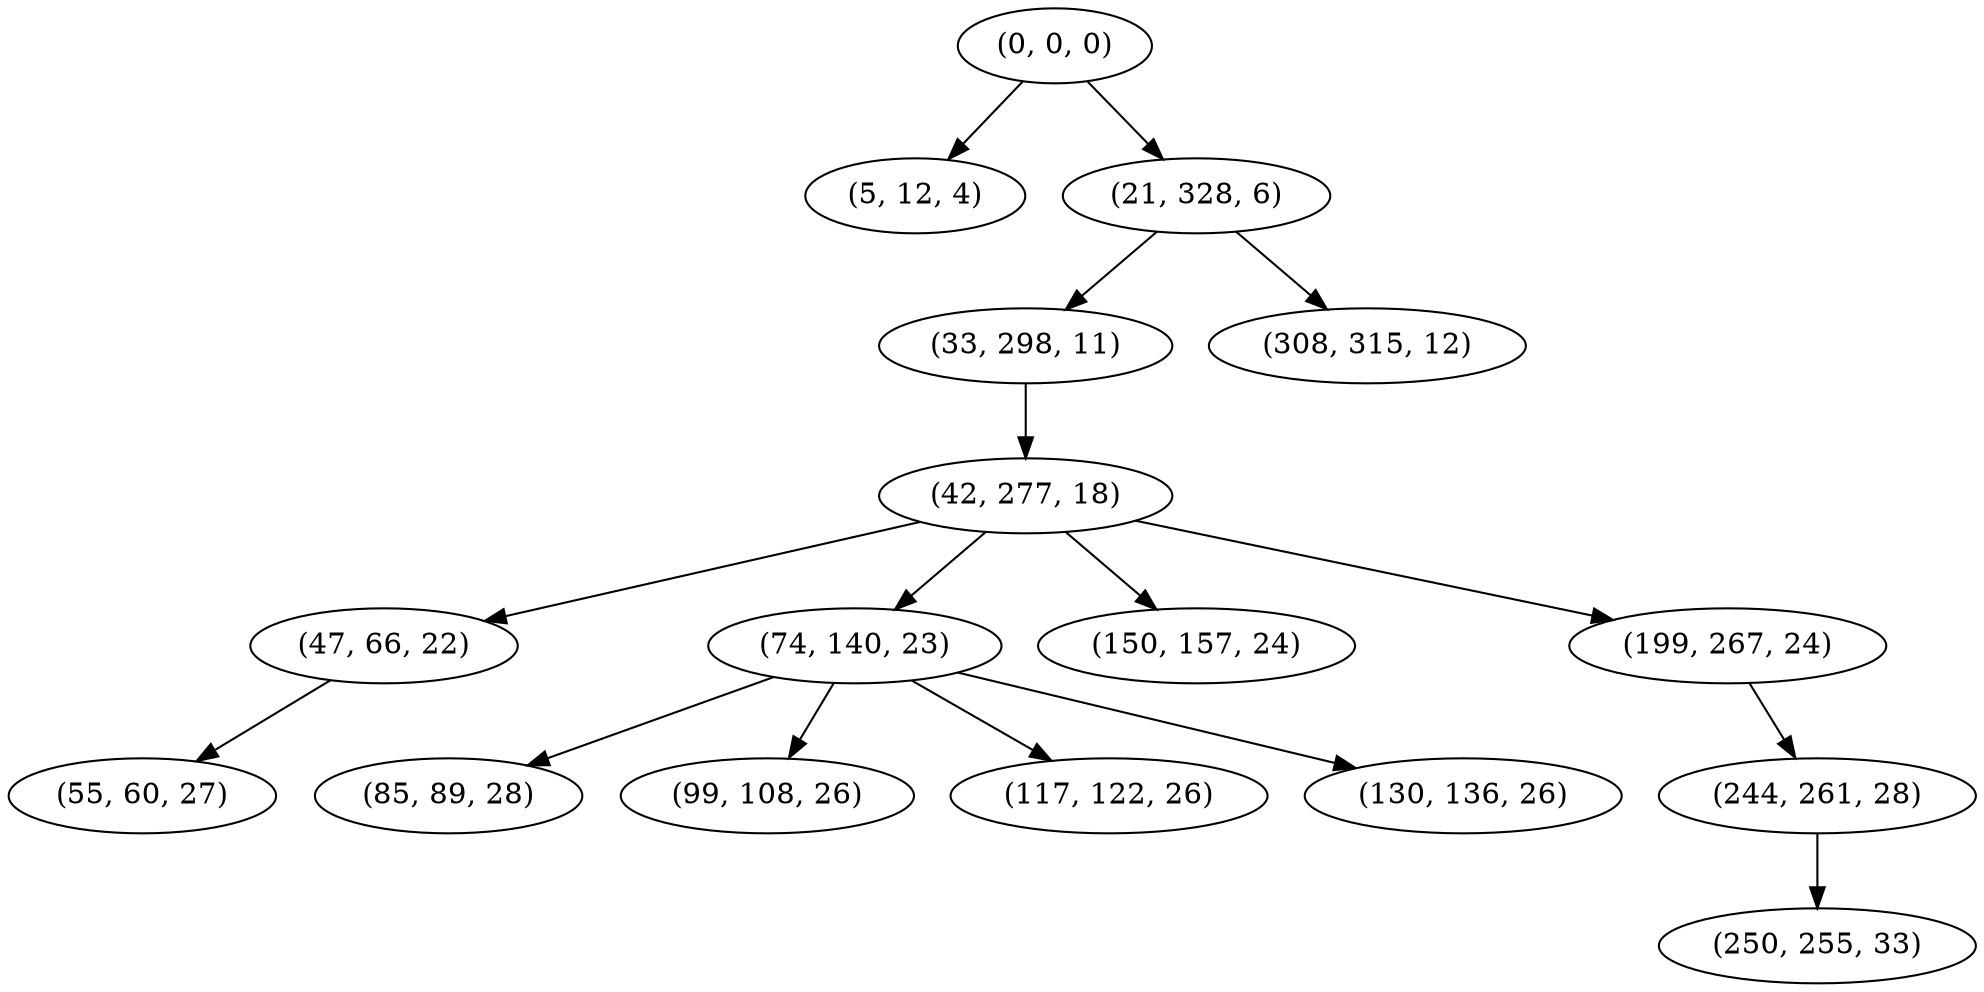 digraph tree {
    "(0, 0, 0)";
    "(5, 12, 4)";
    "(21, 328, 6)";
    "(33, 298, 11)";
    "(42, 277, 18)";
    "(47, 66, 22)";
    "(55, 60, 27)";
    "(74, 140, 23)";
    "(85, 89, 28)";
    "(99, 108, 26)";
    "(117, 122, 26)";
    "(130, 136, 26)";
    "(150, 157, 24)";
    "(199, 267, 24)";
    "(244, 261, 28)";
    "(250, 255, 33)";
    "(308, 315, 12)";
    "(0, 0, 0)" -> "(5, 12, 4)";
    "(0, 0, 0)" -> "(21, 328, 6)";
    "(21, 328, 6)" -> "(33, 298, 11)";
    "(21, 328, 6)" -> "(308, 315, 12)";
    "(33, 298, 11)" -> "(42, 277, 18)";
    "(42, 277, 18)" -> "(47, 66, 22)";
    "(42, 277, 18)" -> "(74, 140, 23)";
    "(42, 277, 18)" -> "(150, 157, 24)";
    "(42, 277, 18)" -> "(199, 267, 24)";
    "(47, 66, 22)" -> "(55, 60, 27)";
    "(74, 140, 23)" -> "(85, 89, 28)";
    "(74, 140, 23)" -> "(99, 108, 26)";
    "(74, 140, 23)" -> "(117, 122, 26)";
    "(74, 140, 23)" -> "(130, 136, 26)";
    "(199, 267, 24)" -> "(244, 261, 28)";
    "(244, 261, 28)" -> "(250, 255, 33)";
}
